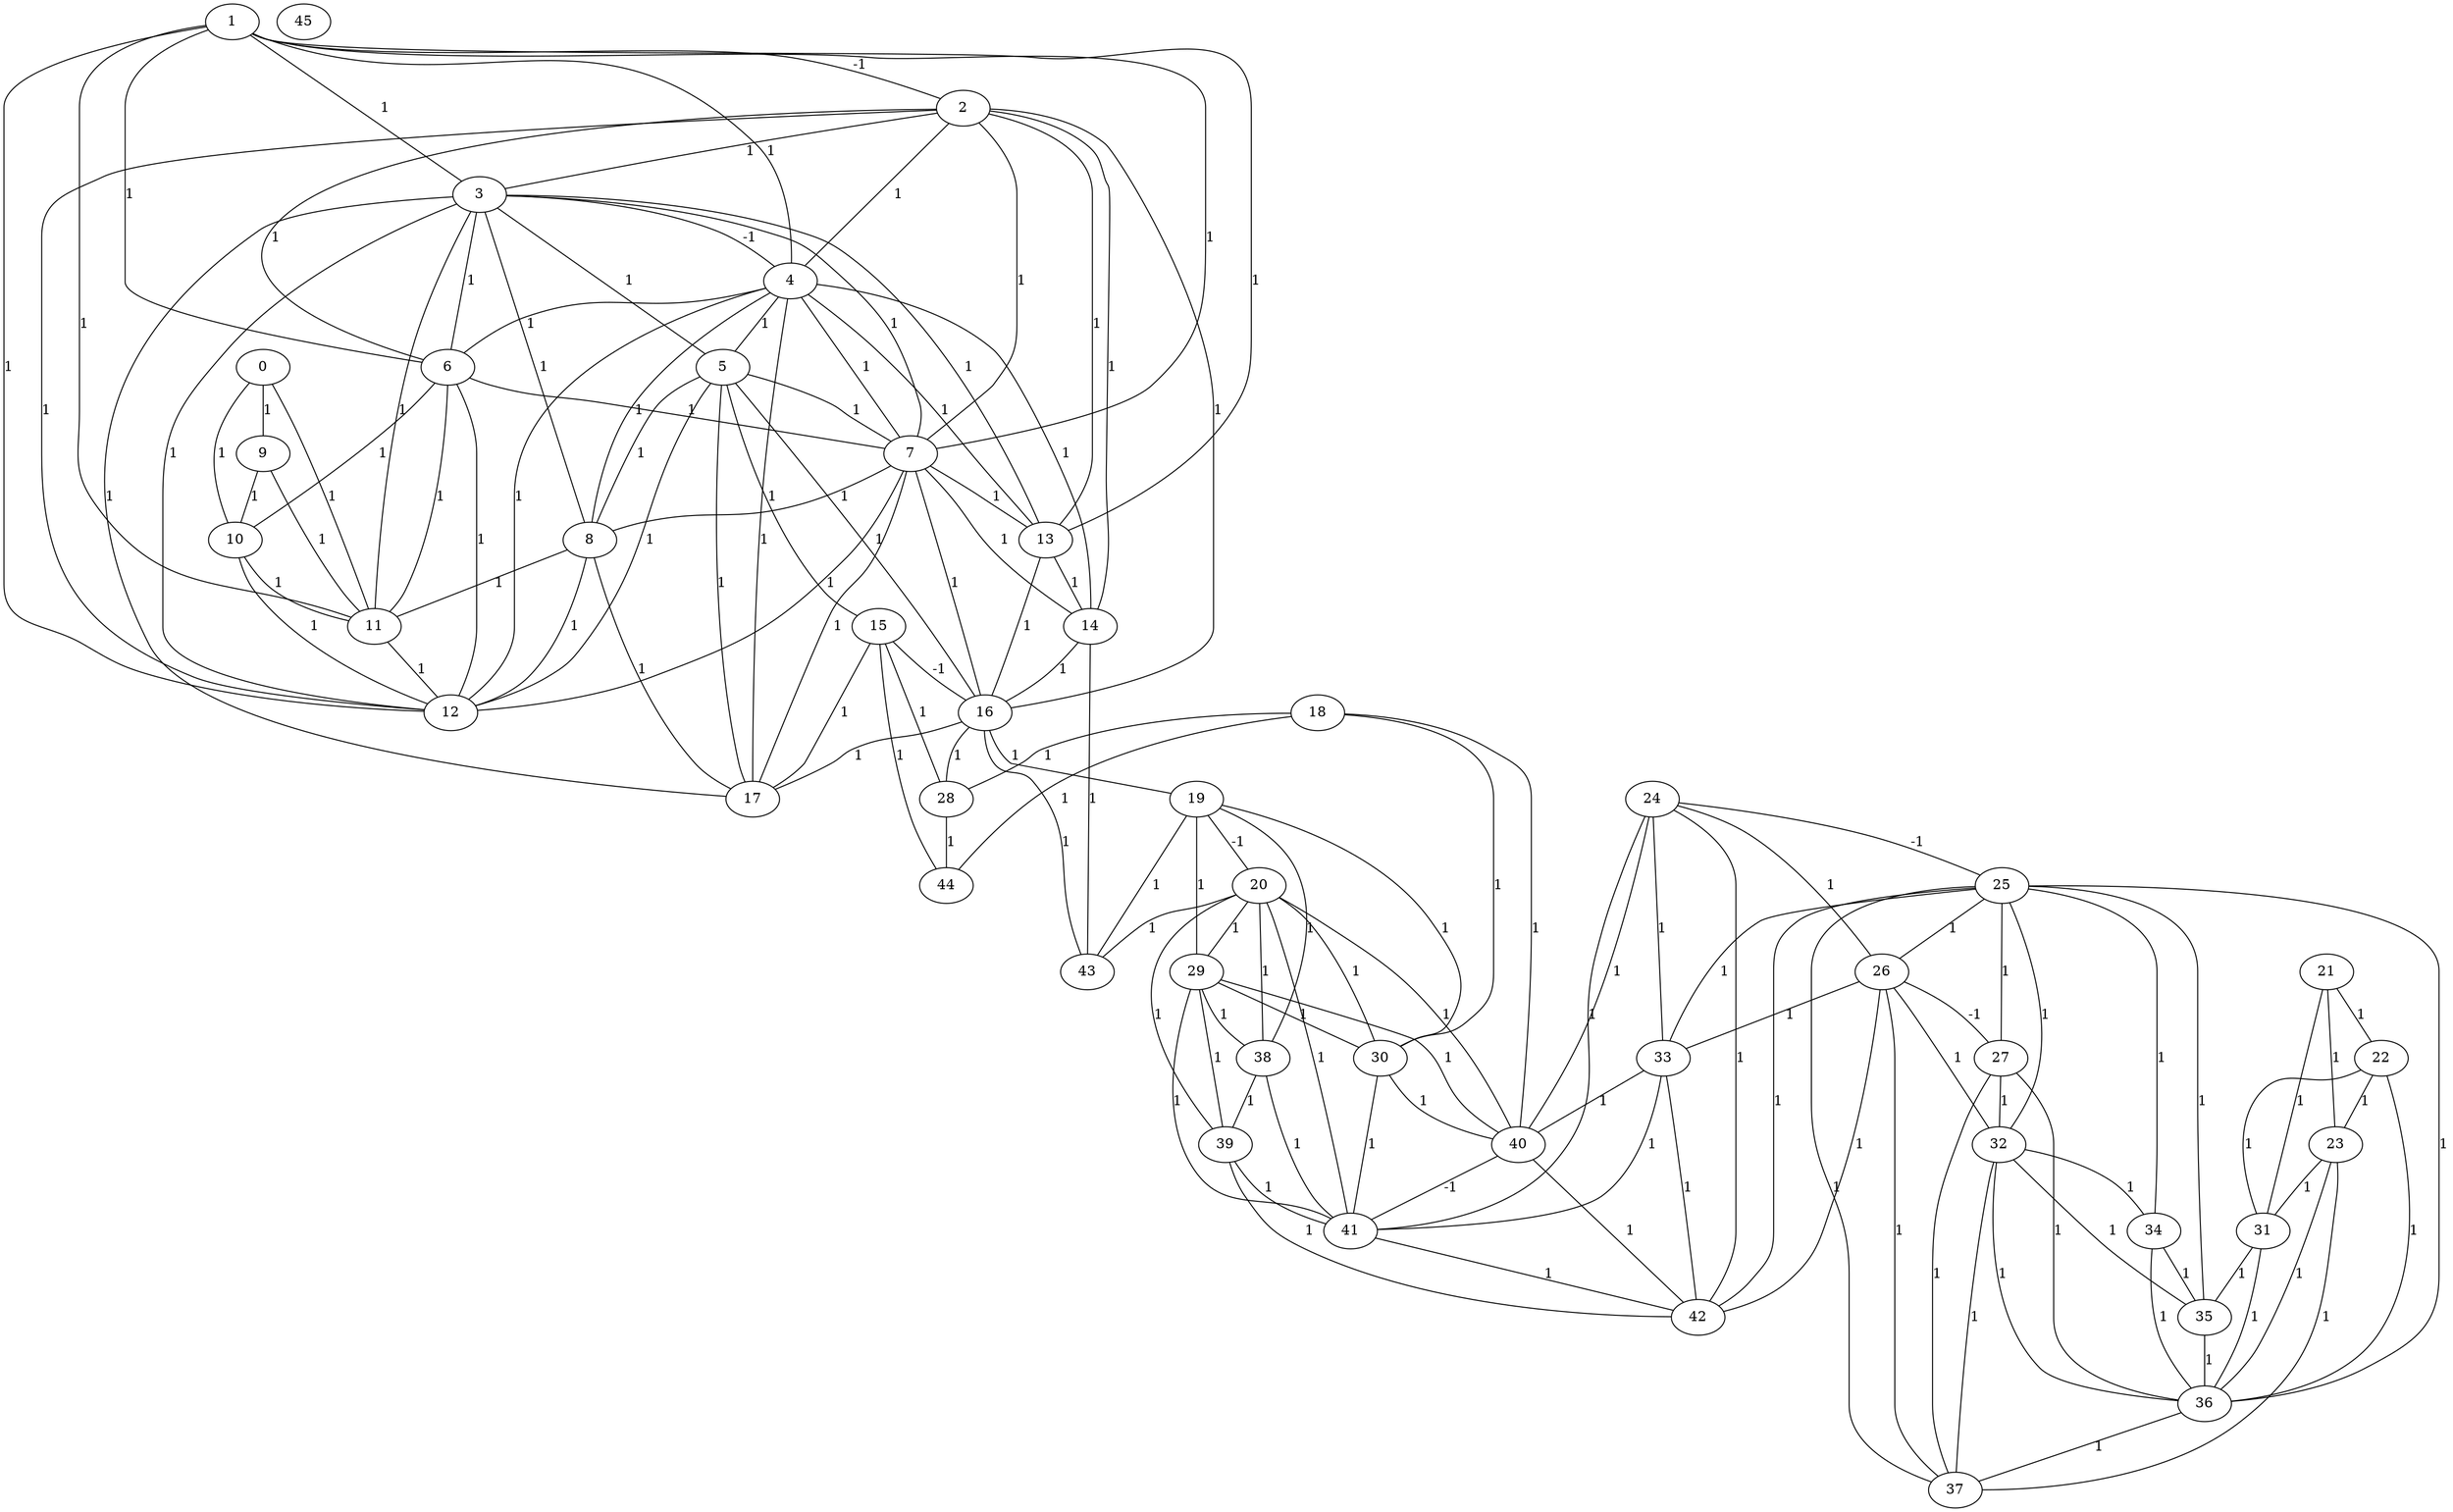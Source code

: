 graph G {
0 [label=0, node_id=0];
1 [label=1, node_id=1];
2 [label=2, node_id=2];
3 [label=3, node_id=3];
4 [label=4, node_id=4];
5 [label=5, node_id=5];
6 [label=6, node_id=6];
7 [label=7, node_id=7];
8 [label=8, node_id=8];
9 [label=9, node_id=9];
10 [label=10, node_id=10];
11 [label=11, node_id=11];
12 [label=12, node_id=12];
13 [label=13, node_id=13];
14 [label=14, node_id=14];
15 [label=15, node_id=15];
16 [label=16, node_id=16];
17 [label=17, node_id=17];
18 [label=18, node_id=18];
19 [label=19, node_id=19];
20 [label=20, node_id=20];
21 [label=21, node_id=21];
22 [label=22, node_id=22];
23 [label=23, node_id=23];
24 [label=24, node_id=24];
25 [label=25, node_id=25];
26 [label=26, node_id=26];
27 [label=27, node_id=27];
28 [label=28, node_id=28];
29 [label=29, node_id=29];
30 [label=30, node_id=30];
31 [label=31, node_id=31];
32 [label=32, node_id=32];
33 [label=33, node_id=33];
34 [label=34, node_id=34];
35 [label=35, node_id=35];
36 [label=36, node_id=36];
37 [label=37, node_id=37];
38 [label=38, node_id=38];
39 [label=39, node_id=39];
40 [label=40, node_id=40];
41 [label=41, node_id=41];
42 [label=42, node_id=42];
43 [label=43, node_id=43];
44 [label=44, node_id=44];
45 [label=45, node_id=45];
0--9  [label=1, weight=1];
0--10  [label=1, weight=1];
0--11  [label=1, weight=1];
1--3  [label=1, weight=1];
1--4  [label=1, weight=1];
1--6  [label=1, weight=1];
1--7  [label=1, weight=1];
1--11  [label=1, weight=1];
1--12  [label=1, weight=1];
1--13  [label=1, weight=1];
2--3  [label=1, weight=1];
2--4  [label=1, weight=1];
2--6  [label=1, weight=1];
2--7  [label=1, weight=1];
2--12  [label=1, weight=1];
2--13  [label=1, weight=1];
2--14  [label=1, weight=1];
2--16  [label=1, weight=1];
3--5  [label=1, weight=1];
3--6  [label=1, weight=1];
3--7  [label=1, weight=1];
3--8  [label=1, weight=1];
3--11  [label=1, weight=1];
3--12  [label=1, weight=1];
3--13  [label=1, weight=1];
3--17  [label=1, weight=1];
4--5  [label=1, weight=1];
4--6  [label=1, weight=1];
4--7  [label=1, weight=1];
4--8  [label=1, weight=1];
4--12  [label=1, weight=1];
4--13  [label=1, weight=1];
4--14  [label=1, weight=1];
4--17  [label=1, weight=1];
5--7  [label=1, weight=1];
5--8  [label=1, weight=1];
5--12  [label=1, weight=1];
5--15  [label=1, weight=1];
5--16  [label=1, weight=1];
5--17  [label=1, weight=1];
6--7  [label=1, weight=1];
6--10  [label=1, weight=1];
6--11  [label=1, weight=1];
6--12  [label=1, weight=1];
7--8  [label=1, weight=1];
7--12  [label=1, weight=1];
7--13  [label=1, weight=1];
7--14  [label=1, weight=1];
7--16  [label=1, weight=1];
7--17  [label=1, weight=1];
8--11  [label=1, weight=1];
8--12  [label=1, weight=1];
8--17  [label=1, weight=1];
9--10  [label=1, weight=1];
9--11  [label=1, weight=1];
10--11  [label=1, weight=1];
10--12  [label=1, weight=1];
11--12  [label=1, weight=1];
13--14  [label=1, weight=1];
13--16  [label=1, weight=1];
14--16  [label=1, weight=1];
14--43  [label=1, weight=1];
15--17  [label=1, weight=1];
15--28  [label=1, weight=1];
15--44  [label=1, weight=1];
16--17  [label=1, weight=1];
16--19  [label=1, weight=1];
16--28  [label=1, weight=1];
16--43  [label=1, weight=1];
18--28  [label=1, weight=1];
18--30  [label=1, weight=1];
18--40  [label=1, weight=1];
18--44  [label=1, weight=1];
19--29  [label=1, weight=1];
19--30  [label=1, weight=1];
19--38  [label=1, weight=1];
19--43  [label=1, weight=1];
20--29  [label=1, weight=1];
20--30  [label=1, weight=1];
20--38  [label=1, weight=1];
20--39  [label=1, weight=1];
20--40  [label=1, weight=1];
20--41  [label=1, weight=1];
20--43  [label=1, weight=1];
21--22  [label=1, weight=1];
21--23  [label=1, weight=1];
21--31  [label=1, weight=1];
22--23  [label=1, weight=1];
22--31  [label=1, weight=1];
22--36  [label=1, weight=1];
23--31  [label=1, weight=1];
23--36  [label=1, weight=1];
23--37  [label=1, weight=1];
24--26  [label=1, weight=1];
24--33  [label=1, weight=1];
24--40  [label=1, weight=1];
24--41  [label=1, weight=1];
24--42  [label=1, weight=1];
25--26  [label=1, weight=1];
25--27  [label=1, weight=1];
25--32  [label=1, weight=1];
25--33  [label=1, weight=1];
25--34  [label=1, weight=1];
25--35  [label=1, weight=1];
25--36  [label=1, weight=1];
25--37  [label=1, weight=1];
25--42  [label=1, weight=1];
26--32  [label=1, weight=1];
26--33  [label=1, weight=1];
26--37  [label=1, weight=1];
26--42  [label=1, weight=1];
27--32  [label=1, weight=1];
27--36  [label=1, weight=1];
27--37  [label=1, weight=1];
28--44  [label=1, weight=1];
29--30  [label=1, weight=1];
29--38  [label=1, weight=1];
29--39  [label=1, weight=1];
29--40  [label=1, weight=1];
29--41  [label=1, weight=1];
30--40  [label=1, weight=1];
30--41  [label=1, weight=1];
31--35  [label=1, weight=1];
31--36  [label=1, weight=1];
32--34  [label=1, weight=1];
32--35  [label=1, weight=1];
32--36  [label=1, weight=1];
32--37  [label=1, weight=1];
33--40  [label=1, weight=1];
33--41  [label=1, weight=1];
33--42  [label=1, weight=1];
34--35  [label=1, weight=1];
34--36  [label=1, weight=1];
35--36  [label=1, weight=1];
36--37  [label=1, weight=1];
38--39  [label=1, weight=1];
38--41  [label=1, weight=1];
39--41  [label=1, weight=1];
39--42  [label=1, weight=1];
40--42  [label=1, weight=1];
41--42  [label=1, weight=1];
1--2  [label=-1, weight=-1];
3--4  [label=-1, weight=-1];
15--16  [label=-1, weight=-1];
19--20  [label=-1, weight=-1];
24--25  [label=-1, weight=-1];
26--27  [label=-1, weight=-1];
40--41  [label=-1, weight=-1];
}
